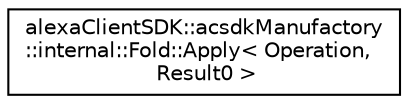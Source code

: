 digraph "Graphical Class Hierarchy"
{
 // LATEX_PDF_SIZE
  edge [fontname="Helvetica",fontsize="10",labelfontname="Helvetica",labelfontsize="10"];
  node [fontname="Helvetica",fontsize="10",shape=record];
  rankdir="LR";
  Node0 [label="alexaClientSDK::acsdkManufactory\l::internal::Fold::Apply\< Operation,\l Result0 \>",height=0.2,width=0.4,color="black", fillcolor="white", style="filled",URL="$structalexa_client_s_d_k_1_1acsdk_manufactory_1_1internal_1_1_fold_1_1_apply_3_01_operation_00_01_result0_01_4.html",tooltip=" "];
}
